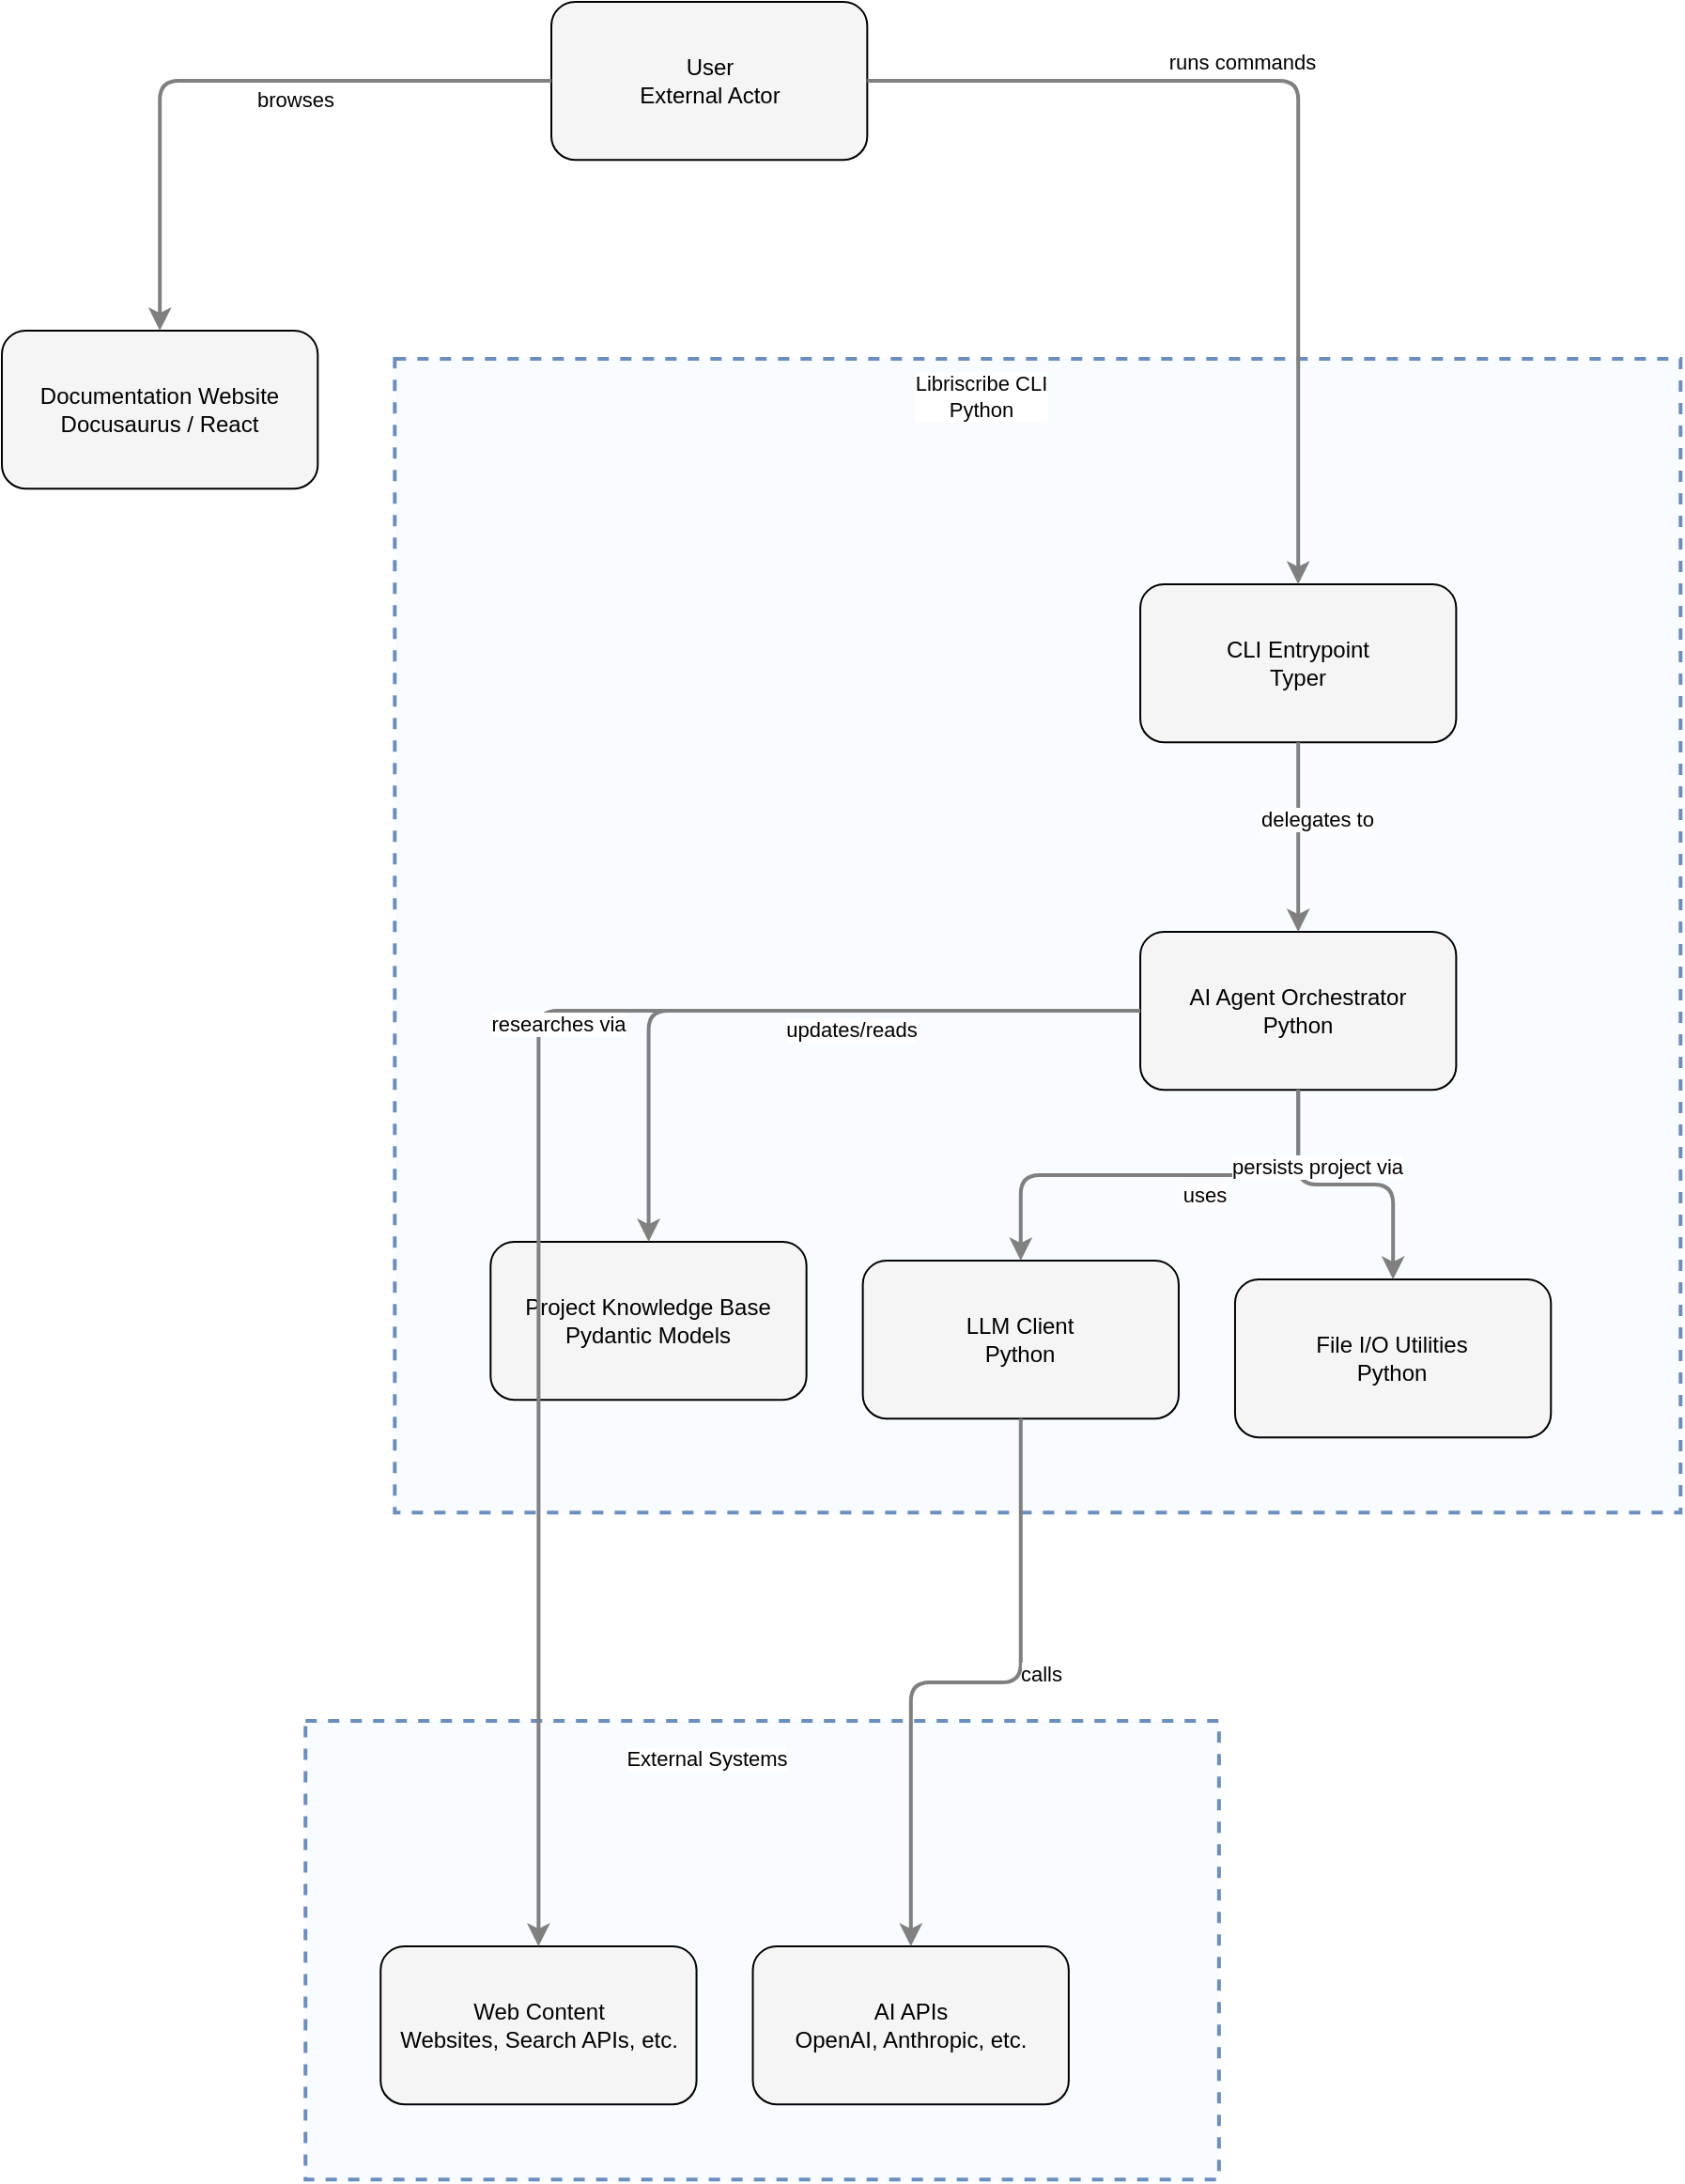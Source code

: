 <?xml version="1.0" encoding="UTF-8"?>
      <mxfile version="14.6.5" type="device">
        <diagram id="codeviz-diagram" name="System Diagram">
          <mxGraphModel dx="1000" dy="1000" grid="1" gridSize="10" guides="1" tooltips="1" connect="1" arrows="1" fold="1" page="1" pageScale="1" pageWidth="1169" pageHeight="827" math="0" shadow="0">
            <root>
              <mxCell id="0"/>
              <mxCell id="1" parent="0"/>
              <mxCell id="1991" value="" style="html=1;whiteSpace=wrap;container=1;fillColor=#dae8fc;strokeColor=#6c8ebf;dashed=1;fillOpacity=20;strokeWidth=2;containerType=none;recursiveResize=0;movable=1;resizable=1;autosize=0;dropTarget=0" vertex="1" parent="1">
                <mxGeometry x="173.618" y="927" width="486.316" height="244.079" as="geometry"/>
              </mxCell>
              <mxCell id="1991_label" value="External Systems" style="edgeLabel;html=1;align=center;verticalAlign=middle;resizable=0;labelBackgroundColor=white;spacing=5" vertex="1" parent="1">
                <mxGeometry x="181.618" y="935" width="410.316" height="24" as="geometry"/>
              </mxCell>
<mxCell id="1992" value="" style="html=1;whiteSpace=wrap;container=1;fillColor=#dae8fc;strokeColor=#6c8ebf;dashed=1;fillOpacity=20;strokeWidth=2;containerType=none;recursiveResize=0;movable=1;resizable=1;autosize=0;dropTarget=0" vertex="1" parent="1">
                <mxGeometry x="221.158" y="202" width="684.473" height="614.079" as="geometry"/>
              </mxCell>
              <mxCell id="1992_label" value="Libriscribe CLI&lt;br&gt;Python" style="edgeLabel;html=1;align=center;verticalAlign=middle;resizable=0;labelBackgroundColor=white;spacing=5" vertex="1" parent="1">
                <mxGeometry x="229.158" y="210" width="608.473" height="24" as="geometry"/>
              </mxCell>
              <mxCell id="1993" value="User&lt;br&gt;External Actor" style="rounded=1;whiteSpace=wrap;html=1;fillColor=#f5f5f5" vertex="1" parent="1">
                    <mxGeometry x="304.513" y="12" width="168.158" height="84.079" as="geometry"/>
                  </mxCell>
<mxCell id="1999" value="Documentation Website&lt;br&gt;Docusaurus / React" style="rounded=1;whiteSpace=wrap;html=1;fillColor=#f5f5f5" vertex="1" parent="1">
                    <mxGeometry x="12" y="187" width="168.158" height="84.079" as="geometry"/>
                  </mxCell>
<mxCell id="1994" value="CLI Entrypoint&lt;br&gt;Typer" style="rounded=1;whiteSpace=wrap;html=1;fillColor=#f5f5f5" vertex="1" parent="1992">
                    <mxGeometry x="396.868" y="120" width="168.158" height="84.079" as="geometry"/>
                  </mxCell>
<mxCell id="1995" value="AI Agent Orchestrator&lt;br&gt;Python" style="rounded=1;whiteSpace=wrap;html=1;fillColor=#f5f5f5" vertex="1" parent="1992">
                    <mxGeometry x="396.868" y="305" width="168.158" height="84.079" as="geometry"/>
                  </mxCell>
<mxCell id="1996" value="Project Knowledge Base&lt;br&gt;Pydantic Models" style="rounded=1;whiteSpace=wrap;html=1;fillColor=#f5f5f5" vertex="1" parent="1992">
                    <mxGeometry x="51" y="470" width="168.158" height="84.079" as="geometry"/>
                  </mxCell>
<mxCell id="1997" value="LLM Client&lt;br&gt;Python" style="rounded=1;whiteSpace=wrap;html=1;fillColor=#f5f5f5" vertex="1" parent="1992">
                    <mxGeometry x="249.158" y="480" width="168.158" height="84.079" as="geometry"/>
                  </mxCell>
<mxCell id="1998" value="File I/O Utilities&lt;br&gt;Python" style="rounded=1;whiteSpace=wrap;html=1;fillColor=#f5f5f5" vertex="1" parent="1992">
                    <mxGeometry x="447.316" y="490" width="168.158" height="84.079" as="geometry"/>
                  </mxCell>
<mxCell id="2000" value="AI APIs&lt;br&gt;OpenAI, Anthropic, etc." style="rounded=1;whiteSpace=wrap;html=1;fillColor=#f5f5f5" vertex="1" parent="1991">
                    <mxGeometry x="238.158" y="120" width="168.158" height="84.079" as="geometry"/>
                  </mxCell>
<mxCell id="2001" value="Web Content&lt;br&gt;Websites, Search APIs, etc." style="rounded=1;whiteSpace=wrap;html=1;fillColor=#f5f5f5" vertex="1" parent="1991">
                    <mxGeometry x="40" y="120" width="168.158" height="84.079" as="geometry"/>
                  </mxCell>
              <mxCell id="edge-2925" style="edgeStyle=orthogonalEdgeStyle;rounded=1;orthogonalLoop=1;jettySize=auto;html=1;strokeColor=#808080;strokeWidth=2;jumpStyle=arc;jumpSize=10;spacing=15;labelBackgroundColor=white;labelBorderColor=none" edge="1" parent="1" source="1993" target="1994">
                  <mxGeometry relative="1" as="geometry"/>
                </mxCell>
                <mxCell id="edge-2925_label" value="runs commands" style="edgeLabel;html=1;align=center;verticalAlign=middle;resizable=0;points=[];" vertex="1" connectable="0" parent="edge-2925">
                  <mxGeometry x="-0.2" y="10" relative="1" as="geometry">
                    <mxPoint as="offset"/>
                  </mxGeometry>
                </mxCell>
<mxCell id="edge-2926" style="edgeStyle=orthogonalEdgeStyle;rounded=1;orthogonalLoop=1;jettySize=auto;html=1;strokeColor=#808080;strokeWidth=2;jumpStyle=arc;jumpSize=10;spacing=15;labelBackgroundColor=white;labelBorderColor=none" edge="1" parent="1" source="1993" target="1999">
                  <mxGeometry relative="1" as="geometry"/>
                </mxCell>
                <mxCell id="edge-2926_label" value="browses" style="edgeLabel;html=1;align=center;verticalAlign=middle;resizable=0;points=[];" vertex="1" connectable="0" parent="edge-2926">
                  <mxGeometry x="-0.2" y="10" relative="1" as="geometry">
                    <mxPoint as="offset"/>
                  </mxGeometry>
                </mxCell>
<mxCell id="edge-2927" style="edgeStyle=orthogonalEdgeStyle;rounded=1;orthogonalLoop=1;jettySize=auto;html=1;strokeColor=#808080;strokeWidth=2;jumpStyle=arc;jumpSize=10;spacing=15;labelBackgroundColor=white;labelBorderColor=none" edge="1" parent="1" source="1994" target="1995">
                  <mxGeometry relative="1" as="geometry"/>
                </mxCell>
                <mxCell id="edge-2927_label" value="delegates to" style="edgeLabel;html=1;align=center;verticalAlign=middle;resizable=0;points=[];" vertex="1" connectable="0" parent="edge-2927">
                  <mxGeometry x="-0.2" y="10" relative="1" as="geometry">
                    <mxPoint as="offset"/>
                  </mxGeometry>
                </mxCell>
<mxCell id="edge-2928" style="edgeStyle=orthogonalEdgeStyle;rounded=1;orthogonalLoop=1;jettySize=auto;html=1;strokeColor=#808080;strokeWidth=2;jumpStyle=arc;jumpSize=10;spacing=15;labelBackgroundColor=white;labelBorderColor=none" edge="1" parent="1" source="1995" target="1996">
                  <mxGeometry relative="1" as="geometry"/>
                </mxCell>
                <mxCell id="edge-2928_label" value="updates/reads" style="edgeLabel;html=1;align=center;verticalAlign=middle;resizable=0;points=[];" vertex="1" connectable="0" parent="edge-2928">
                  <mxGeometry x="-0.2" y="10" relative="1" as="geometry">
                    <mxPoint as="offset"/>
                  </mxGeometry>
                </mxCell>
<mxCell id="edge-2930" style="edgeStyle=orthogonalEdgeStyle;rounded=1;orthogonalLoop=1;jettySize=auto;html=1;strokeColor=#808080;strokeWidth=2;jumpStyle=arc;jumpSize=10;spacing=15;labelBackgroundColor=white;labelBorderColor=none" edge="1" parent="1" source="1995" target="1997">
                  <mxGeometry relative="1" as="geometry"/>
                </mxCell>
                <mxCell id="edge-2930_label" value="uses" style="edgeLabel;html=1;align=center;verticalAlign=middle;resizable=0;points=[];" vertex="1" connectable="0" parent="edge-2930">
                  <mxGeometry x="-0.2" y="10" relative="1" as="geometry">
                    <mxPoint as="offset"/>
                  </mxGeometry>
                </mxCell>
<mxCell id="edge-2929" style="edgeStyle=orthogonalEdgeStyle;rounded=1;orthogonalLoop=1;jettySize=auto;html=1;strokeColor=#808080;strokeWidth=2;jumpStyle=arc;jumpSize=10;spacing=15;labelBackgroundColor=white;labelBorderColor=none" edge="1" parent="1" source="1995" target="1998">
                  <mxGeometry relative="1" as="geometry"/>
                </mxCell>
                <mxCell id="edge-2929_label" value="persists project via" style="edgeLabel;html=1;align=center;verticalAlign=middle;resizable=0;points=[];" vertex="1" connectable="0" parent="edge-2929">
                  <mxGeometry x="-0.2" y="10" relative="1" as="geometry">
                    <mxPoint as="offset"/>
                  </mxGeometry>
                </mxCell>
<mxCell id="edge-2931" style="edgeStyle=orthogonalEdgeStyle;rounded=1;orthogonalLoop=1;jettySize=auto;html=1;strokeColor=#808080;strokeWidth=2;jumpStyle=arc;jumpSize=10;spacing=15;labelBackgroundColor=white;labelBorderColor=none" edge="1" parent="1" source="1995" target="2001">
                  <mxGeometry relative="1" as="geometry"/>
                </mxCell>
                <mxCell id="edge-2931_label" value="researches via" style="edgeLabel;html=1;align=center;verticalAlign=middle;resizable=0;points=[];" vertex="1" connectable="0" parent="edge-2931">
                  <mxGeometry x="-0.2" y="10" relative="1" as="geometry">
                    <mxPoint as="offset"/>
                  </mxGeometry>
                </mxCell>
<mxCell id="edge-2932" style="edgeStyle=orthogonalEdgeStyle;rounded=1;orthogonalLoop=1;jettySize=auto;html=1;strokeColor=#808080;strokeWidth=2;jumpStyle=arc;jumpSize=10;spacing=15;labelBackgroundColor=white;labelBorderColor=none" edge="1" parent="1" source="1997" target="2000">
                  <mxGeometry relative="1" as="geometry"/>
                </mxCell>
                <mxCell id="edge-2932_label" value="calls" style="edgeLabel;html=1;align=center;verticalAlign=middle;resizable=0;points=[];" vertex="1" connectable="0" parent="edge-2932">
                  <mxGeometry x="-0.2" y="10" relative="1" as="geometry">
                    <mxPoint as="offset"/>
                  </mxGeometry>
                </mxCell>
            </root>
          </mxGraphModel>
        </diagram>
      </mxfile>
